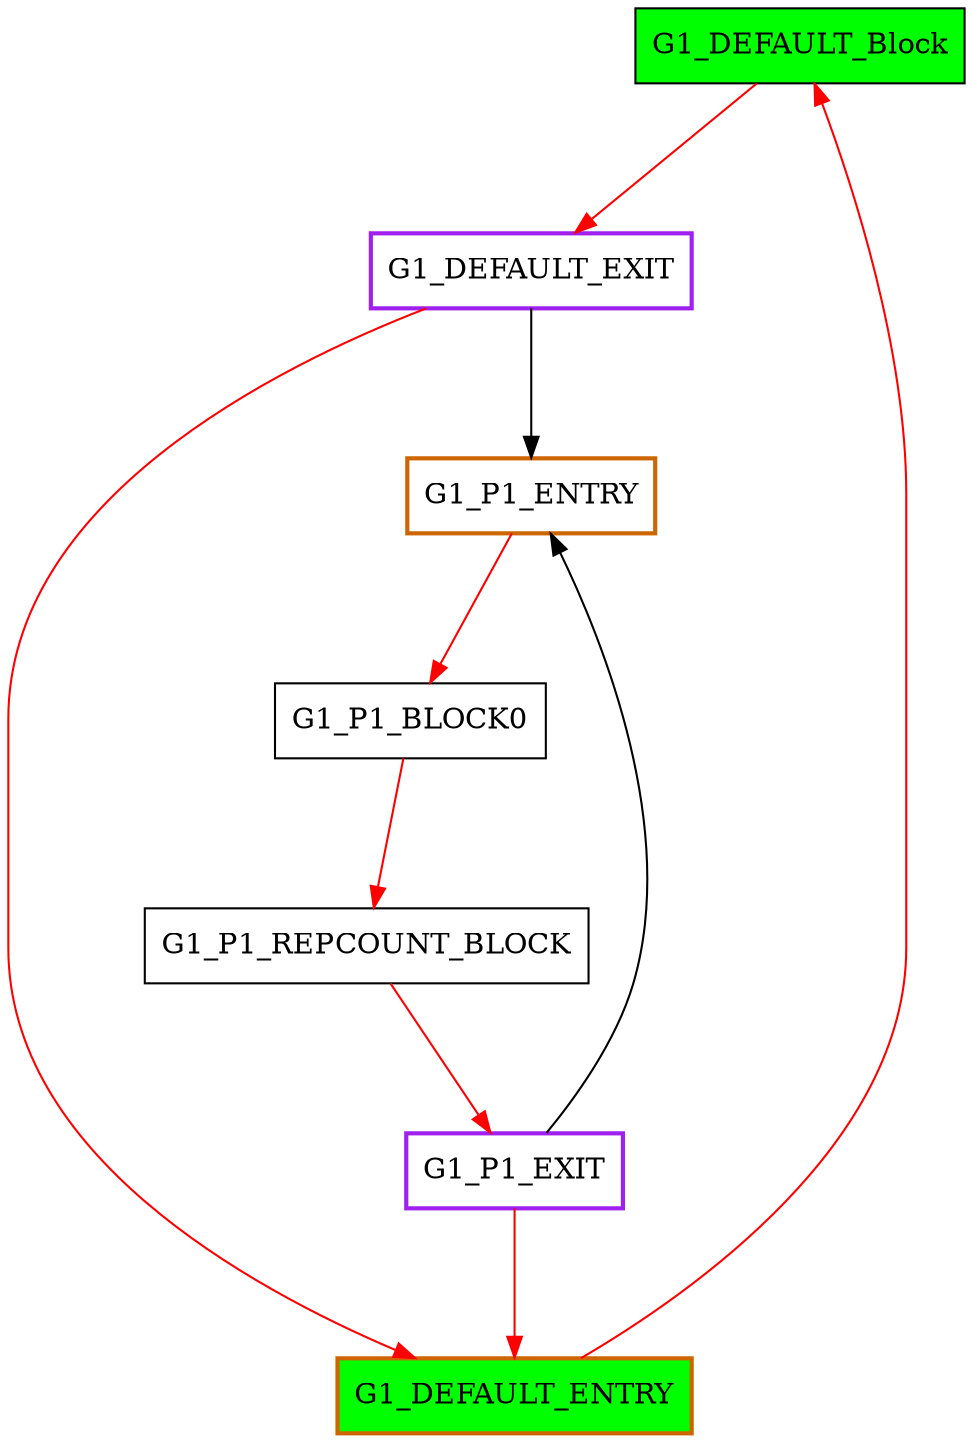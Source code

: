 digraph G {
graph [root="Demo",rankdir   = TB, nodesep           = 0.6, mindist     = 1.0, ranksep = 1.0, overlap = false]
node [style     = "filled", fillcolor = "white", color = "black"]
G1_DEFAULT_Block[cpu="0", flags="0x00000107", type="block", tperiod="100000000", pattern="G1_DEFAULT", patentry="false", patexit="false", beamproc="undefined", bpentry="false", bpexit="false", qlo="false", qhi="false", qil="false", shape     = "rectangle", fillcolor = "green"];
G1_DEFAULT_ENTRY[cpu="0", flags="0x00002107", type="block", tperiod="100000000", pattern="G1_DEFAULT", patentry="true", patexit="false", beamproc="undefined", bpentry="false", bpexit="false", qlo="false", qhi="false", qil="false", shape     = "rectangle", fillcolor = "green", penwidth=2, color = "darkorange3"];
G1_DEFAULT_EXIT[cpu="0", flags="0x00108007", type="block", tperiod="100000000", pattern="G1_DEFAULT", patentry="false", patexit="true", beamproc="undefined", bpentry="false", bpexit="false", qlo="true", qhi="false", qil="false", shape     = "rectangle", fillcolor = "white", penwidth=2, color = "purple"];
G1_P1_BLOCK0[cpu="0", flags="0x00000207", type="block", tperiod="5000000000", pattern="G1_P1", patentry="false", patexit="false", beamproc="undefined", bpentry="false", bpexit="false", qlo="false", qhi="false", qil="false", shape     = "rectangle", fillcolor = "white"];
G1_P1_ENTRY[cpu="0", flags="0x00002007", type="block", tperiod="100000000", pattern="G1_P1", patentry="true", patexit="false", beamproc="undefined", bpentry="false", bpexit="false", qlo="false", qhi="false", qil="false", shape     = "rectangle", fillcolor = "white", penwidth=2, color = "darkorange3"];
G1_P1_EXIT[cpu="0", flags="0x00708007", type="block", tperiod="100000000", pattern="G1_P1", patentry="false", patexit="true", beamproc="undefined", bpentry="false", bpexit="false", qlo="true", qhi="true", qil="true", shape     = "rectangle", fillcolor = "white", penwidth=2, color = "purple"];
G1_P1_REPCOUNT_BLOCK[cpu="0", flags="0x00100007", type="block", tperiod="0", pattern="G1_P1", patentry="false", patexit="false", beamproc="undefined", bpentry="false", bpexit="false", qlo="true", qhi="false", qil="false", shape     = "rectangle", fillcolor = "white"];
G1_DEFAULT_Block->G1_DEFAULT_EXIT [type="defdst", color = "red"];
G1_DEFAULT_ENTRY->G1_DEFAULT_Block [type="defdst", color = "red"];
G1_P1_BLOCK0->G1_P1_REPCOUNT_BLOCK [type="defdst", color = "red"];
G1_P1_ENTRY->G1_P1_BLOCK0 [type="defdst", color = "red"];
G1_DEFAULT_EXIT->G1_DEFAULT_ENTRY [type="defdst", color = "red"];
G1_DEFAULT_EXIT->G1_P1_ENTRY [type="altdst", color = "black"];
G1_P1_EXIT->G1_P1_ENTRY [type="altdst", color = "black"];
G1_P1_EXIT->G1_DEFAULT_ENTRY [type="defdst", color = "red"];
G1_P1_REPCOUNT_BLOCK->G1_P1_EXIT [type="defdst", color = "red"];
}
